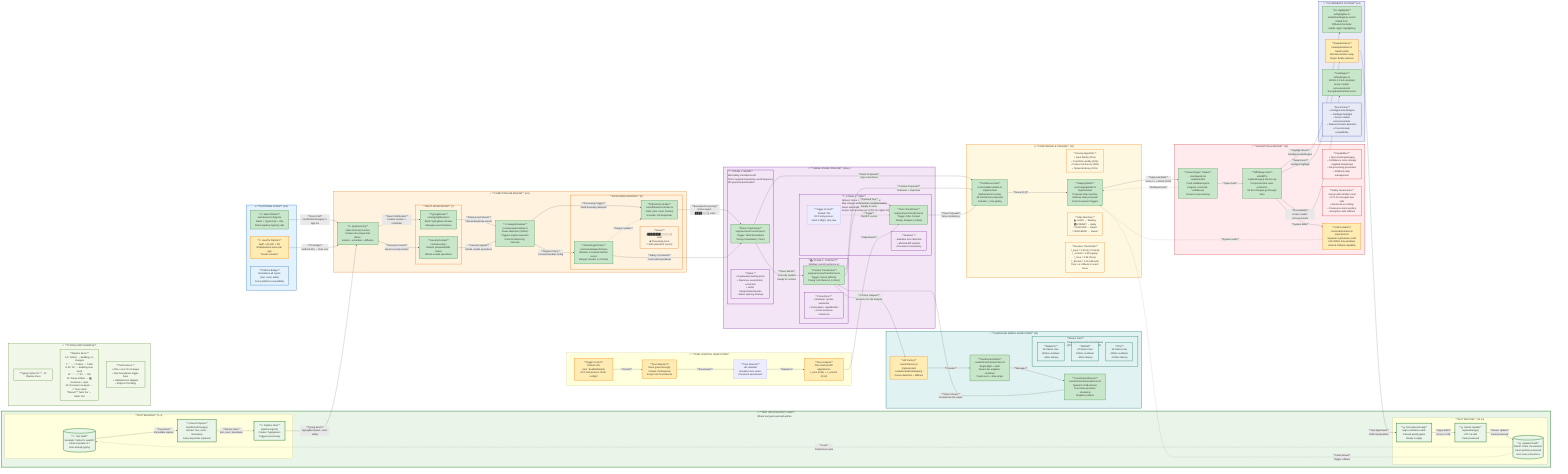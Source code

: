 graph LR
    %% ========================================
    %% TEXT INPUT/OUTPUT LOOP (Top - Critical Flow)
    %% ========================================
    subgraph TEXT_LOOP ["📝 **TEXT INPUT/OUTPUT LOOP**<br/>Where text gets read and written"]
        direction TB
        
        subgraph TEXT_INPUT ["**TEXT READING** (1-3)"]
            TEXT_FIELD[("**① Text Field**<br/>Example: 'helloo thr weathfr'<br/>Caret at position 17<br/>User actively typing")]
            DOM_EVENTS["**② Event Capture**<br/>handleTextChange()<br/>Extract: text, caret, timestamp<br/>Every keystroke captured"]
            PIPELINE_INGEST["**③ Pipeline Start**<br/>pipeline.ingest()<br/>Creates TypingEvent<br/>Triggers processing"]
        end
        
        subgraph TEXT_OUTPUT ["**TEXT WRITING** (12-14)"]
            CORRECTIONS_READY["**⑫ Corrections Ready**<br/>High-confidence edits<br/>Passed quality gates<br/>Ready to apply"]
            REPLACE_RANGE["**⑬ Atomic Update**<br/>replaceRange()<br/>UTF-16 safe<br/>Caret preserved"]
            UPDATED_FIELD[("**⑭ Updated Field**<br/>Result: 'Hello, the weather'<br/>Caret position preserved<br/>User sees corrections")]
        end
        
        TEXT_FIELD -->|"**Keystroke**<br/>Immediate capture"| DOM_EVENTS
        DOM_EVENTS -->|"**Extract Data**<br/>text, caret, timestamp"| PIPELINE_INGEST
        CORRECTIONS_READY -->|"**Apply Edits**<br/>Score ≥ 0.90"| REPLACE_RANGE
        REPLACE_RANGE -->|"**Atomic Update**<br/>Caret preserved"| UPDATED_FIELD
        UPDATED_FIELD -.->|"**Loop**<br/>Continuous cycle"| TEXT_FIELD
    end
    
    %% ========================================
    %% PLATFORM LAYER
    %% ========================================
    subgraph PLATFORM ["🌐 **PLATFORM LAYER** (4-5)"]
        direction TB
        
        WEB["**④ Web Platform**<br/>web-demo/src/App.tsx<br/>React + TypeScript + Vite<br/>Direct pipeline.ingest() calls"]
        MAC["**⑤ macOS Platform**<br/>Swift + AX API + FFI<br/>NSStatusItem menu bar app<br/>*Needs creation*"]
        
        NORMALIZE["**Platform Bridge**<br/>Normalizes all inputs:<br/>{text, caret, atMs}<br/>Cross-platform compatibility"]
    end
    
    %% ========================================
    %% CORE PIPELINE ENGINE
    %% ========================================
    subgraph CORE ["⚡ **CORE PIPELINE ENGINE** (6-9)"]
        direction TB
        
        ENTRY["**⑥ System Entry**<br/>index.ts boot() function<br/>Creates all components<br/>Wires monitor→scheduler→diffusion"]
        
        subgraph MONITORING ["**INPUT MONITORING** (7)"]
            TM["**TypingMonitor**<br/>core/typingMonitor.ts<br/>Emits TypingEvent stream<br/>Manages event listeners"]
            SEC["**SecurityContext**<br/>core/security.ts<br/>Detects password/IME states<br/>Blocks unsafe operations"]
        end
        
        SS["**⑧ SweepScheduler**<br/>core/sweepScheduler.ts<br/>Pause detection (300ms)<br/>Triggers engine execution<br/>Controls tickOnce() intervals"]
        
        subgraph DIFFUSION ["**DIFFUSION CONTROL** (9)"]
            DC["**DiffusionController**<br/>core/diffusionController.ts<br/>State: {text, caret, frontier}<br/>Unicode: Intl.Segmenter"]
            ARP["**ActiveRegionPolicy**<br/>core/activeRegionPolicy.ts<br/>Window: 3-8 words behind cursor<br/>Ranges: Render vs Context"]
            REGION_VIZ["**Visual:**<br/>[████████░░░░░░] caret<br/>■ Processing zone<br/>□ Safe (ahead of cursor)"]
        end
    end
    
    %% ========================================
    %% THREE-STAGE TRANSFORMER PIPELINE
    %% ========================================
    subgraph TRANSFORMERS ["🔧 **THREE-STAGE PIPELINE** (10a-c)"]
        direction LR
        
        subgraph STAGE1 ["**🧹 STAGE 1: NOISE**<br/>Most‑likely intended words<br/>Priors: keyboard proximity, word frequency<br/>NO grammar/punctuation"]
            T1["**Noise Transformer**<br/>engines/noiseTransformer.ts<br/>Trigger: Word boundaries<br/>Timing: Immediate (< 5ms)"]
            T1_RULES["**Rules:**<br/>• Keyboard-proximity priors<br/>• Damerau–Levenshtein correction<br/>• Letter transposition/repeats<br/>• Basic spacing cleanup"]
        end
        
        subgraph STAGE2 ["**📚 STAGE 2: CONTEXT**<br/>Window: current sentence ±2<br/>Weights: S±1=1.0, S±2=0.5<br/>Never edit at/after caret"]
            T2["**Context Transformer**<br/>engines/contextTransformer.ts<br/>Trigger: Pause (500ms)<br/>Timing: LM inference (~30ms)"]
            T2_EXAMPLES["**Corrections:**<br/>• Grammar, syntax, semantics<br/>• Punctuation, capitalization<br/>• Cross-sentence coherence"]
        end
        
        subgraph STAGE3 ["**🎨 STAGE 3: TONE**<br/>Options: None, Casual, Professional<br/>May change wording/grammar/punctuation<br/>Never edit at/after caret<br/>Scope: last N sentences (CPU:10, higher:20)"]
            T3["**Tone Transformer**<br/>engines/toneTransformer.ts<br/>Trigger: After Context<br/>Timing: Analysis (~50ms)"]
            T3_POLISH["**Features:**<br/>• Baseline tone detection<br/>• Minimal‑diff rewrites<br/>• Document consistency"]
            T3_TOGGLE["**Toggle Control**<br/>Default: ON<br/>OFF mid‑process:<br/>finish in‑flight, stop new"]
        end
        
        T1 -->|"**Clean Words**<br/>Correctly spelled<br/>Ready for context"| T2
        T2 -->|"**Polished Text**<br/>Grammar complete<br/>Ready for tone"| T3
        T3_TOGGLE -.->|"**Toggle**<br/>ON/OFF control"| T3
    end
    
    %% ========================================
    %% TONE CONTROL SUBSYSTEM
    %% ========================================
    subgraph TONE_CONTROL ["🎨 **TONE CONTROL SUBSYSTEM**"]
        direction TB
        
        TONE_TOGGLE["**Toggle Control**<br/>Default: ON<br/>User: Enable/Disable<br/>OFF mid‑process: finish in‑flight"]
        TONE_OPTIONS["**Tone Selection**<br/>None (pass‑through)<br/>Casual, Professional<br/>Scope: last N sentences"]
        TONE_DETECTOR["**Tone Detector**<br/>LM classifier<br/>Baseline tone vector<br/>Document assessment"]
        TONE_ANALYSIS["**Tone Analysis**<br/>Plan minimal‑diff adjustments<br/>τ_tone (0.85) ∧ τ_commit (0.90)"]
        
        TONE_TOGGLE -->|"**Control**"| TONE_OPTIONS
        TONE_OPTIONS -->|"**Parameters**"| TONE_DETECTOR
        TONE_DETECTOR -->|"**Baseline**"| TONE_ANALYSIS
        TONE_ANALYSIS -->|"**Adjustments**"| T3
    end
    
    %% ========================================
    %% LANGUAGE MODEL SUBSYSTEM
    %% ========================================
    subgraph LM ["🧠 **LANGUAGE MODEL SUBSYSTEM** (11)"]
        direction TB
        
        LM_FACTORY["**LM Factory**<br/>core/lm/factory.ts<br/>Implemented<br/>createDefaultLMAdapter()<br/>Device detection + fallback"]
        LM_CLIENT["**TransformersClient**<br/>core/lm/transformersClient.ts<br/>Single-flight + abort<br/>Device-tier adaptive cooldown<br/>Tracks runs + stale drops"]
        LM_RUNNER["**TransformersRunner**<br/>core/lm/transformersRunner.ts<br/>Qwen2.5-0.5B-Instruct<br/>True token-by-token streaming<br/>Singleton pattern"]
        
        subgraph LM_TIERS ["**Device Tiers**<br/>Tone analysis scope: N sentences<br/>(CPU: 10, WebGPU/WASM: 20)"]
            WEBGPU["**WebGPU**<br/>48 tokens max<br/>160ms cooldown<br/>~15ms latency"]
            WASM["**WASM**<br/>24 tokens max<br/>240ms cooldown<br/>~30ms latency"]
            CPU["**CPU**<br/>16 tokens max<br/>400ms cooldown<br/>~100ms latency"]
        end
        
        LM_FACTORY -->|"**Creates**"| LM_CLIENT
        LM_CLIENT -->|"**Manages**"| LM_RUNNER
    end
    
    %% ========================================
    %% CONFIDENCE & STAGING SYSTEM
    %% ========================================
    subgraph CONFIDENCE ["⚖️ **CONFIDENCE & STAGING** (12)"]
        direction TB
        
        CG["**Confidence Gate**<br/>core/confidenceGate.ts<br/>Implemented<br/>Mathematical scoring<br/>All transformer proposals<br/>Includes τ_tone gating"]
        CG_MATH["**Scoring Algorithm:**<br/>• Input fidelity (30%)<br/>• Transform quality (40%)<br/>• Context coherence (20%)<br/>• Temporal decay (10%)"]
        
        SB["**Staging Buffer**<br/>core/stagingBuffer.ts<br/>Implemented<br/>Proposal state machine<br/>Cleanup stale proposals<br/>Caret movement triggers"]
        SB_STATES["**State Machine:**<br/>🟡 HOLD → Waiting<br/>🟢 COMMIT → Apply<br/>🔴 DISCARD → Reject<br/>🔄 ROLLBACK → Revert"]
        
        THRESHOLDS["**Decision Thresholds:**<br/>τ_input = 0.65 (try Context)<br/>τ_commit = 0.90 (apply)<br/>τ_tone = 0.85 (Tone)<br/>τ_discard = 0.30 (discard)<br/>Tone: no rollback on caret move"]
        
        CG -->|"**Score [0,1]**"| SB
    end
    
    %% ========================================
    %% VALIDATION & MERGE
    %% ========================================
    subgraph VALIDATION ["🧩 **VALIDATION & MERGE** (13)"]
        direction TB
        
        TAP["**Active Region Tracker**<br/>core/tapestry.ts<br/>Implemented<br/>Track validated spans<br/>{original, corrected, confidence}<br/>Prevent re-processing"]
        TAP_DATA["**Capabilities:**<br/>• Span tracking/merging<br/>• Confidence score storage<br/>• Applied timestamps<br/>• Re-processing prevention<br/>• Rollback state management"]
        
        DMG["**Diff/Merge Gate**<br/>utils/diff.ts<br/>replaceRange() atomic ops<br/>Comprehensive caret protection<br/>All text changes go through here"]
        DMG_SAFETY["**Safety Guarantees:**<br/>• Never edits at/after caret<br/>• UTF-16 surrogate pair safe<br/>• Atomic all-or-nothing<br/>• Preserves cursor position<br/>• Exception-safe rollback"]
        
        UNDO["**Undo Isolation**<br/>core/undoIsolation.ts<br/>Important UX<br/>Separate system/user undo<br/>100-200ms time windows<br/>Internal rollback capability"]
        
        TAP -->|"**Span Data**"| DMG
        DMG -->|"**System Edits**"| UNDO
    end
    
    %% ========================================
    %% UI FEEDBACK SYSTEM
    %% ========================================
    subgraph UI_FEEDBACK ["🎨 **UI FEEDBACK SYSTEM** (14)"]
        direction LR
        
        UI_HIGH["**UI Highlighter**<br/>ui/highlighter.ts<br/>emitActiveRegion() events<br/>Called from DiffusionController<br/>Subtle region highlighting"]
        UI_SWAP["**SwapRenderer**<br/>ui/swapRenderer.ts<br/>Needs polish<br/>Mechanical letter swap<br/>Target: Braille markers"]
        UI_LIVE["**LiveRegion**<br/>ui/liveRegion.ts<br/>WCAG 2.2 AA compliant<br/>Screen reader announcements<br/>'text updated behind cursor'"]
        
        UI_EVENTS["**Event Flow:**<br/>• mindtype:activeRegion<br/>• mindtype:highlight<br/>• Screen reader announcements<br/>• Reduced motion detection<br/>• Cross-browser compatibility"]
    end
    
    %% ========================================
    %% CONTINUOUS LOOP EXPLANATION
    %% ========================================
    subgraph LOOP_DETAIL ["🔄 **TYPING LOOP EXAMPLE**"]
        direction TB
        
        LOOP_TITLE["**Typing 'helloo thr'** - 12 Pipeline Runs"]
        
        RUNS["**Pipeline Runs:**<br/>1-6: 'helloo' → Building, no changes<br/>7: ' ' → 🧹 'helloo' → 'hello'<br/>8-10: 'thr' → Building new word<br/>11: ' ' → 🧹 'thr' → 'the'<br/>12: Pause 500ms → 📚 Grammar + style<br/>13: Document analysis → 🎨 Tone check<br/>**Result:** 'hello the' → 'Hello, the'"]
        
        LOOP_PERFORMANCE["**Performance:**<br/>• 90%+ runs: No changes<br/>• Only boundaries trigger fixes<br/>• Validated text skipped<br/>• 60fps UI throttling"]
    end
    
    %% ========================================
    %% PRIMARY DATA FLOW (Left to Right)
    %% ========================================
    
    %% ========================================
    %% PRIMARY DATA FLOW CONNECTIONS (Left to Right)
    %% ========================================
    
    %% Text Input Flow (Nodes 1-3 → 6)
    PIPELINE_INGEST -->|"**Typing Event**<br/>TypingEvent {text, caret, atMs}"| ENTRY
    
    %% Platform Integration (Nodes 4-5 → 6)
    WEB -->|"**Direct Call**<br/>handleTextChange() in App.tsx"| ENTRY
    MAC -->|"**FFI Bridge**<br/>Swift AX API → Rust core"| ENTRY
    
    %% Core Pipeline Flow (Nodes 6-9)
    ENTRY -->|"**Event Distribution**<br/>Creates monitor + scheduler"| TM
    ENTRY -->|"**Security Context**<br/>Injects security checks"| SEC
    TM -->|"**Debounced Stream**<br/>Filtered keystroke events"| SS
    SEC -->|"**Security Signals**<br/>Blocks unsafe operations"| SS
    
    %% Scheduling to Diffusion (Nodes 8-9)
    SS -->|"**Processing Trigger**<br/>Word boundary detected"| DC
    SS -->|"**Region Policy**<br/>3-8 word window config"| ARP
    DC -->|"**Bounded Processing**<br/>Active region: [████░░░░] caret"| T1
    ARP -->|"**Safety Constraints**<br/>Caret-safe boundaries"| T1
    
    %% LM Integration (Stage 2 only - Node 10b → 11)
    T2 -->|"**Context Request**<br/>Sentence for LM analysis"| LM_FACTORY
    LM_RUNNER -->|"**Token Stream**<br/>Incremental LM output"| T2
    
    %% All Transformers to Confidence (Nodes 10a-c → 12a)
    T1 -->|"**Noise Proposals**<br/>Typo corrections"| CG
    T2 -->|"**Context Proposals**<br/>Grammar + style fixes"| CG
    T3 -->|"**Tone Proposals**<br/>Tone consistency"| CG
    
    %% Staging to Validation (Node 12b → 13a)
    SB -->|"**Approved Edits**<br/>Score ≥ τ_commit (0.90)"| TAP
    
    %% Merge to UI (Node 13b → 14a-c)
    DMG -->|"**Highlight Event**<br/>mindtype:activeRegion"| UI_HIGH
    DMG -->|"**Swap Event**<br/>mindtype:highlight"| UI_SWAP
    DMG -->|"**Accessibility**<br/>Screen reader announcement"| UI_LIVE
    
    %% UI to Final Output (Node 14 → 12-14)
    UI_SWAP -->|"**Text Application**<br/>DOM manipulation"| CORRECTIONS_READY
    
    %% ========================================
    %% FEEDBACK LOOPS (Dotted - Secondary Flow)
    %% ========================================
    
    %% Rollback Paths
    UPDATED_FIELD -.->|"**Caret Moved**<br/>Trigger rollback"| SB
    TAP -.->|"**Rollback Data**"| SB
    UNDO -.->|"**System Undo**"| SB
    
    %% Region Updates
    ARP -.->|"**Region Update**"| DC
    
    %% ========================================
    %% VISUAL STYLING
    %% ========================================
    
    %% Implementation Status Colors
    classDef ready fill:#c8e6c9,stroke:#388e3c,stroke-width:2px
    classDef partial fill:#ffecb3,stroke:#f57c00,stroke-width:2px
    classDef missing fill:#ffcdd2,stroke:#d32f2f,stroke-width:2px
    
    %% Layer Colors (Gestalt Grouping)
    classDef textLoop fill:#e8f5e8,stroke:#2e7d2e,stroke-width:3px
    classDef platform fill:#e3f2fd,stroke:#1565c0,stroke-width:2px
    classDef core fill:#fff3e0,stroke:#ef6c00,stroke-width:2px
    classDef transformers fill:#f3e5f5,stroke:#7b1fa2,stroke-width:2px
    classDef lm fill:#e0f2f1,stroke:#00695c,stroke-width:2px
    classDef confidence fill:#fff8e1,stroke:#f57f17,stroke-width:2px
    classDef validation fill:#ffebee,stroke:#d32f2f,stroke-width:2px
    classDef ui fill:#e8eaf6,stroke:#3f51b5,stroke-width:2px
    classDef explanation fill:#f1f8e9,stroke:#558b2f,stroke-width:2px
    
    %% Apply Layer Styles
    class TEXT_LOOP,TEXT_FIELD,DOM_EVENTS,PIPELINE_INGEST,CORRECTIONS_READY,REPLACE_RANGE,UPDATED_FIELD textLoop
    class PLATFORM,WEB,NORMALIZE platform
    class CORE,ENTRY,MONITORING,TM,SEC,SS,DIFFUSION,DC,ARP,REGION_VIZ core
    class TRANSFORMERS,STAGE1,STAGE2,STAGE3,T1,T2,T3,T1_RULES,T2_EXAMPLES,T3_POLISH transformers
    class LM,LM_FACTORY,LM_CLIENT,LM_RUNNER,LM_TIERS,WEBGPU,WASM,CPU lm
    class CONFIDENCE,CG,CG_MATH,SB,SB_STATES,THRESHOLDS confidence
    class VALIDATION,TAP,TAP_DATA,DMG,DMG_SAFETY,UNDO validation
    class UI_FEEDBACK,UI_HIGH,UI_SWAP,UI_LIVE,UI_EVENTS ui
    class LOOP_DETAIL,LOOP_TITLE,RUNS,LOOP_PERFORMANCE explanation
    
    %% Apply Implementation Status (v0.4 end state)
    class ENTRY,TM,SEC,SS,DC,ARP,T1,T2,T3,CG,SB,LM_CLIENT,LM_RUNNER,DMG,UI_HIGH,UI_LIVE,WEB,TAP ready
    class UI_SWAP,LM_FACTORY,UNDO,MAC,TONE_TOGGLE,TONE_OPTIONS,TONE_ANALYSIS partial